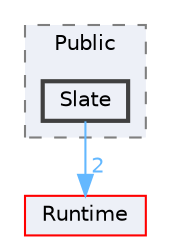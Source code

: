 digraph "Slate"
{
 // INTERACTIVE_SVG=YES
 // LATEX_PDF_SIZE
  bgcolor="transparent";
  edge [fontname=Helvetica,fontsize=10,labelfontname=Helvetica,labelfontsize=10];
  node [fontname=Helvetica,fontsize=10,shape=box,height=0.2,width=0.4];
  compound=true
  subgraph clusterdir_a07110ec95da178bf6baa17e6dcc00f8 {
    graph [ bgcolor="#edf0f7", pencolor="grey50", label="Public", fontname=Helvetica,fontsize=10 style="filled,dashed", URL="dir_a07110ec95da178bf6baa17e6dcc00f8.html",tooltip=""]
  dir_ee7af800aecfa3d3eb63b795b78dc79c [label="Slate", fillcolor="#edf0f7", color="grey25", style="filled,bold", URL="dir_ee7af800aecfa3d3eb63b795b78dc79c.html",tooltip=""];
  }
  dir_7536b172fbd480bfd146a1b1acd6856b [label="Runtime", fillcolor="#edf0f7", color="red", style="filled", URL="dir_7536b172fbd480bfd146a1b1acd6856b.html",tooltip=""];
  dir_ee7af800aecfa3d3eb63b795b78dc79c->dir_7536b172fbd480bfd146a1b1acd6856b [headlabel="2", labeldistance=1.5 headhref="dir_001041_000984.html" href="dir_001041_000984.html" color="steelblue1" fontcolor="steelblue1"];
}
